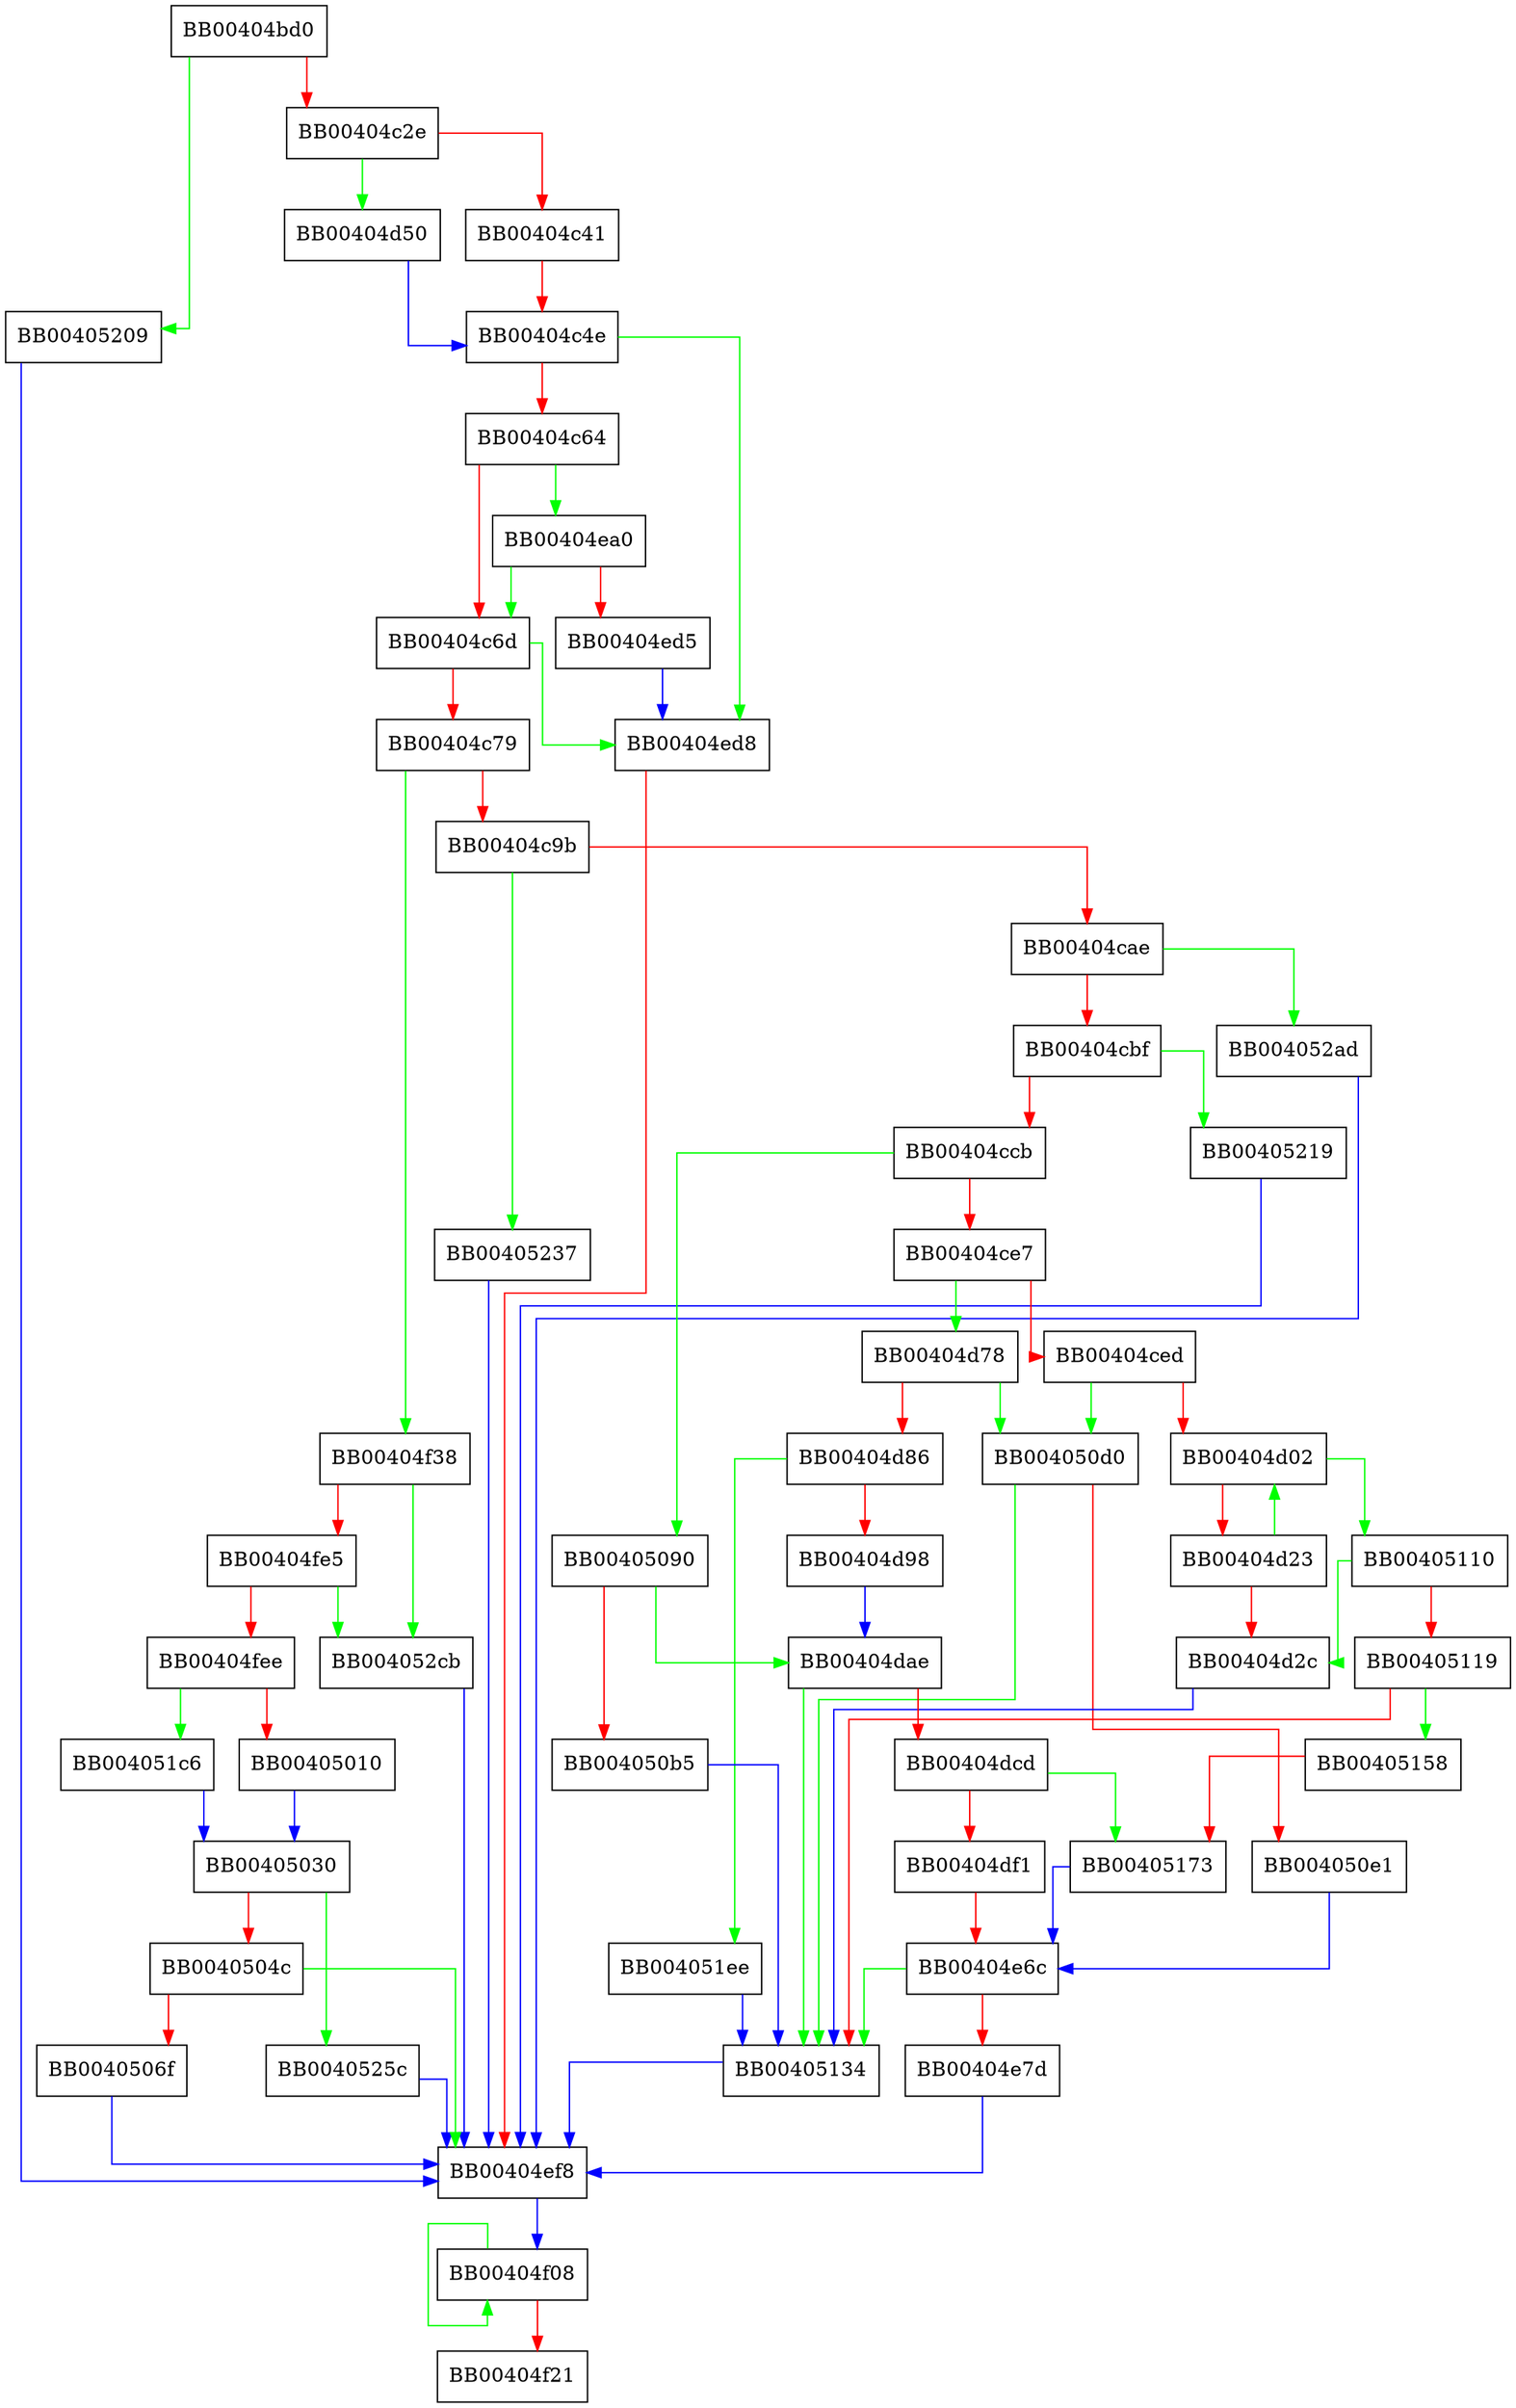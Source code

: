 digraph do_revoke {
  node [shape="box"];
  graph [splines=ortho];
  BB00404bd0 -> BB00405209 [color="green"];
  BB00404bd0 -> BB00404c2e [color="red"];
  BB00404c2e -> BB00404d50 [color="green"];
  BB00404c2e -> BB00404c41 [color="red"];
  BB00404c41 -> BB00404c4e [color="red"];
  BB00404c4e -> BB00404ed8 [color="green"];
  BB00404c4e -> BB00404c64 [color="red"];
  BB00404c64 -> BB00404ea0 [color="green"];
  BB00404c64 -> BB00404c6d [color="red"];
  BB00404c6d -> BB00404ed8 [color="green"];
  BB00404c6d -> BB00404c79 [color="red"];
  BB00404c79 -> BB00404f38 [color="green"];
  BB00404c79 -> BB00404c9b [color="red"];
  BB00404c9b -> BB00405237 [color="green"];
  BB00404c9b -> BB00404cae [color="red"];
  BB00404cae -> BB004052ad [color="green"];
  BB00404cae -> BB00404cbf [color="red"];
  BB00404cbf -> BB00405219 [color="green"];
  BB00404cbf -> BB00404ccb [color="red"];
  BB00404ccb -> BB00405090 [color="green"];
  BB00404ccb -> BB00404ce7 [color="red"];
  BB00404ce7 -> BB00404d78 [color="green"];
  BB00404ce7 -> BB00404ced [color="red"];
  BB00404ced -> BB004050d0 [color="green"];
  BB00404ced -> BB00404d02 [color="red"];
  BB00404d02 -> BB00405110 [color="green"];
  BB00404d02 -> BB00404d23 [color="red"];
  BB00404d23 -> BB00404d02 [color="green"];
  BB00404d23 -> BB00404d2c [color="red"];
  BB00404d2c -> BB00405134 [color="blue"];
  BB00404d50 -> BB00404c4e [color="blue"];
  BB00404d78 -> BB004050d0 [color="green"];
  BB00404d78 -> BB00404d86 [color="red"];
  BB00404d86 -> BB004051ee [color="green"];
  BB00404d86 -> BB00404d98 [color="red"];
  BB00404d98 -> BB00404dae [color="blue"];
  BB00404dae -> BB00405134 [color="green"];
  BB00404dae -> BB00404dcd [color="red"];
  BB00404dcd -> BB00405173 [color="green"];
  BB00404dcd -> BB00404df1 [color="red"];
  BB00404df1 -> BB00404e6c [color="red"];
  BB00404e6c -> BB00405134 [color="green"];
  BB00404e6c -> BB00404e7d [color="red"];
  BB00404e7d -> BB00404ef8 [color="blue"];
  BB00404ea0 -> BB00404c6d [color="green"];
  BB00404ea0 -> BB00404ed5 [color="red"];
  BB00404ed5 -> BB00404ed8 [color="blue"];
  BB00404ed8 -> BB00404ef8 [color="red"];
  BB00404ef8 -> BB00404f08 [color="blue"];
  BB00404f08 -> BB00404f08 [color="green"];
  BB00404f08 -> BB00404f21 [color="red"];
  BB00404f38 -> BB004052cb [color="green"];
  BB00404f38 -> BB00404fe5 [color="red"];
  BB00404fe5 -> BB004052cb [color="green"];
  BB00404fe5 -> BB00404fee [color="red"];
  BB00404fee -> BB004051c6 [color="green"];
  BB00404fee -> BB00405010 [color="red"];
  BB00405010 -> BB00405030 [color="blue"];
  BB00405030 -> BB0040525c [color="green"];
  BB00405030 -> BB0040504c [color="red"];
  BB0040504c -> BB00404ef8 [color="green"];
  BB0040504c -> BB0040506f [color="red"];
  BB0040506f -> BB00404ef8 [color="blue"];
  BB00405090 -> BB00404dae [color="green"];
  BB00405090 -> BB004050b5 [color="red"];
  BB004050b5 -> BB00405134 [color="blue"];
  BB004050d0 -> BB00405134 [color="green"];
  BB004050d0 -> BB004050e1 [color="red"];
  BB004050e1 -> BB00404e6c [color="blue"];
  BB00405110 -> BB00404d2c [color="green"];
  BB00405110 -> BB00405119 [color="red"];
  BB00405119 -> BB00405158 [color="green"];
  BB00405119 -> BB00405134 [color="red"];
  BB00405134 -> BB00404ef8 [color="blue"];
  BB00405158 -> BB00405173 [color="red"];
  BB00405173 -> BB00404e6c [color="blue"];
  BB004051c6 -> BB00405030 [color="blue"];
  BB004051ee -> BB00405134 [color="blue"];
  BB00405209 -> BB00404ef8 [color="blue"];
  BB00405219 -> BB00404ef8 [color="blue"];
  BB00405237 -> BB00404ef8 [color="blue"];
  BB0040525c -> BB00404ef8 [color="blue"];
  BB004052ad -> BB00404ef8 [color="blue"];
  BB004052cb -> BB00404ef8 [color="blue"];
}